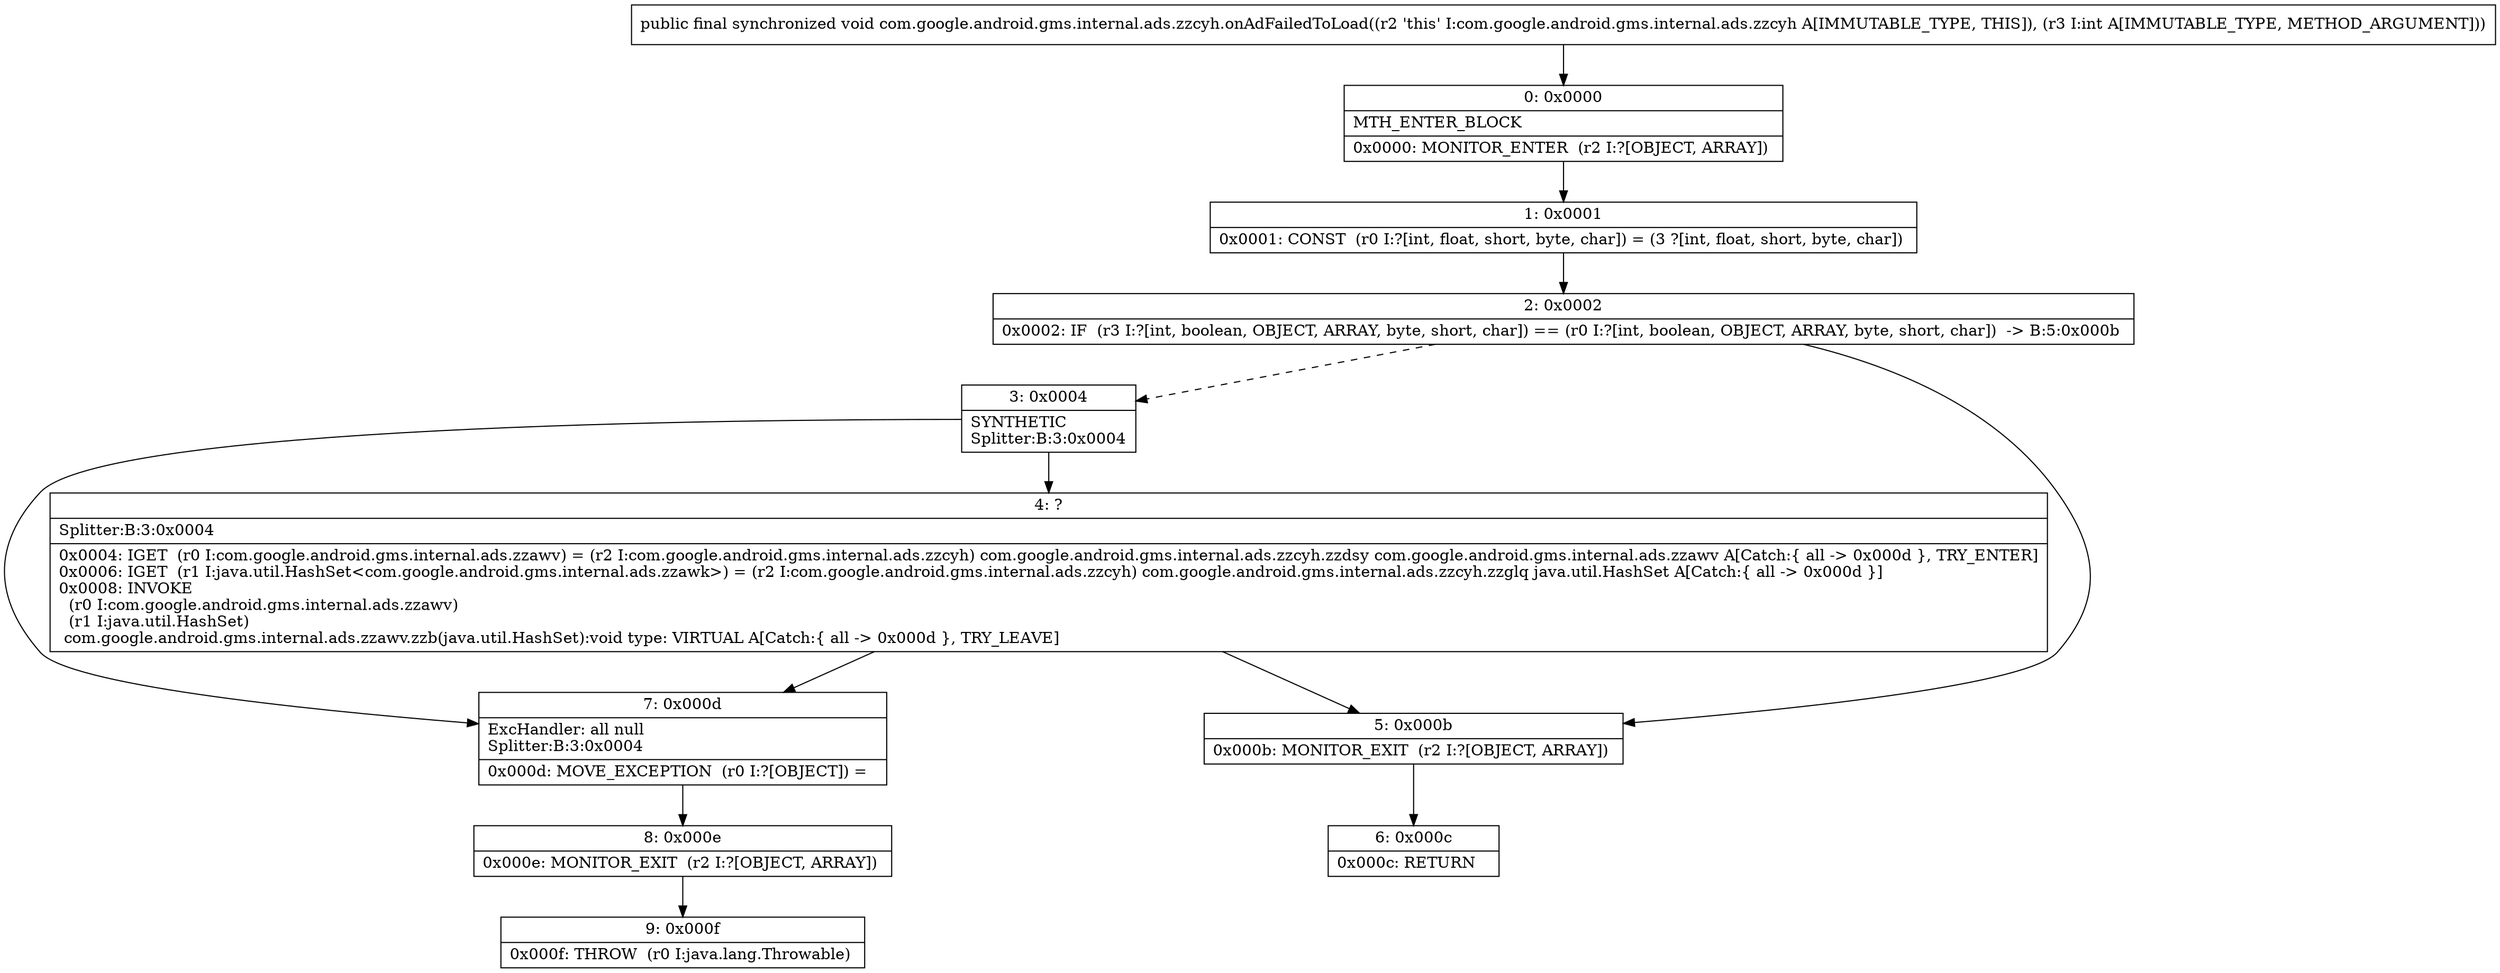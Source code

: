 digraph "CFG forcom.google.android.gms.internal.ads.zzcyh.onAdFailedToLoad(I)V" {
Node_0 [shape=record,label="{0\:\ 0x0000|MTH_ENTER_BLOCK\l|0x0000: MONITOR_ENTER  (r2 I:?[OBJECT, ARRAY]) \l}"];
Node_1 [shape=record,label="{1\:\ 0x0001|0x0001: CONST  (r0 I:?[int, float, short, byte, char]) = (3 ?[int, float, short, byte, char]) \l}"];
Node_2 [shape=record,label="{2\:\ 0x0002|0x0002: IF  (r3 I:?[int, boolean, OBJECT, ARRAY, byte, short, char]) == (r0 I:?[int, boolean, OBJECT, ARRAY, byte, short, char])  \-\> B:5:0x000b \l}"];
Node_3 [shape=record,label="{3\:\ 0x0004|SYNTHETIC\lSplitter:B:3:0x0004\l}"];
Node_4 [shape=record,label="{4\:\ ?|Splitter:B:3:0x0004\l|0x0004: IGET  (r0 I:com.google.android.gms.internal.ads.zzawv) = (r2 I:com.google.android.gms.internal.ads.zzcyh) com.google.android.gms.internal.ads.zzcyh.zzdsy com.google.android.gms.internal.ads.zzawv A[Catch:\{ all \-\> 0x000d \}, TRY_ENTER]\l0x0006: IGET  (r1 I:java.util.HashSet\<com.google.android.gms.internal.ads.zzawk\>) = (r2 I:com.google.android.gms.internal.ads.zzcyh) com.google.android.gms.internal.ads.zzcyh.zzglq java.util.HashSet A[Catch:\{ all \-\> 0x000d \}]\l0x0008: INVOKE  \l  (r0 I:com.google.android.gms.internal.ads.zzawv)\l  (r1 I:java.util.HashSet)\l com.google.android.gms.internal.ads.zzawv.zzb(java.util.HashSet):void type: VIRTUAL A[Catch:\{ all \-\> 0x000d \}, TRY_LEAVE]\l}"];
Node_5 [shape=record,label="{5\:\ 0x000b|0x000b: MONITOR_EXIT  (r2 I:?[OBJECT, ARRAY]) \l}"];
Node_6 [shape=record,label="{6\:\ 0x000c|0x000c: RETURN   \l}"];
Node_7 [shape=record,label="{7\:\ 0x000d|ExcHandler: all null\lSplitter:B:3:0x0004\l|0x000d: MOVE_EXCEPTION  (r0 I:?[OBJECT]) =  \l}"];
Node_8 [shape=record,label="{8\:\ 0x000e|0x000e: MONITOR_EXIT  (r2 I:?[OBJECT, ARRAY]) \l}"];
Node_9 [shape=record,label="{9\:\ 0x000f|0x000f: THROW  (r0 I:java.lang.Throwable) \l}"];
MethodNode[shape=record,label="{public final synchronized void com.google.android.gms.internal.ads.zzcyh.onAdFailedToLoad((r2 'this' I:com.google.android.gms.internal.ads.zzcyh A[IMMUTABLE_TYPE, THIS]), (r3 I:int A[IMMUTABLE_TYPE, METHOD_ARGUMENT])) }"];
MethodNode -> Node_0;
Node_0 -> Node_1;
Node_1 -> Node_2;
Node_2 -> Node_3[style=dashed];
Node_2 -> Node_5;
Node_3 -> Node_4;
Node_3 -> Node_7;
Node_4 -> Node_5;
Node_4 -> Node_7;
Node_5 -> Node_6;
Node_7 -> Node_8;
Node_8 -> Node_9;
}

